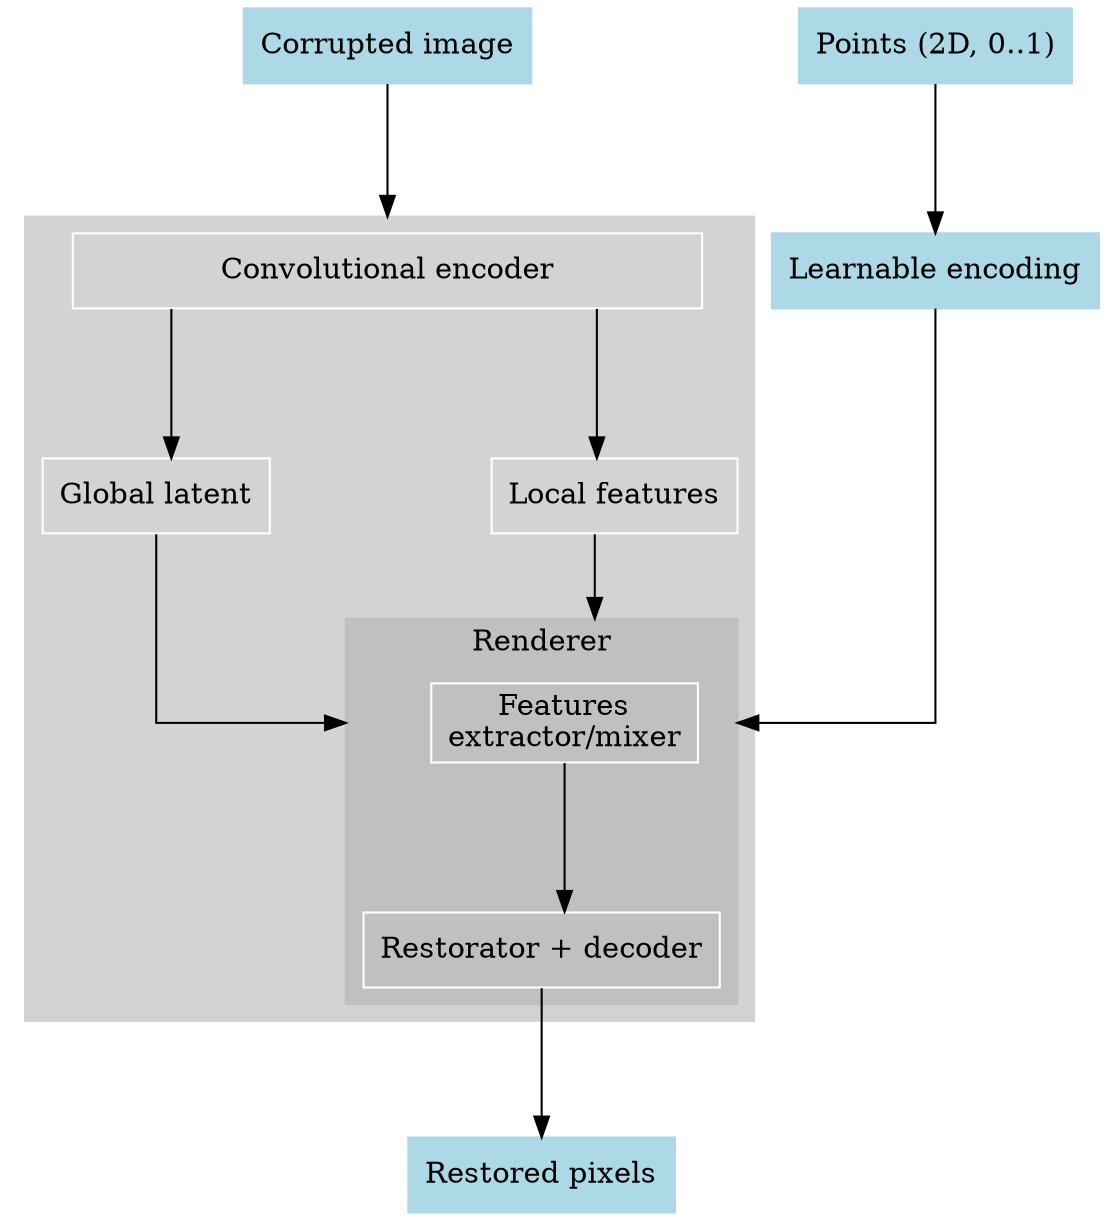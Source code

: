 // Created with https://edotor.net/
digraph FranNet {
    rankdir=TB;
    splines=ortho;
    compound=true;
    ranksep=1;

    node [shape=rectangle, style=filled, color=lightblue];
    edge [arrowhead=normal];
    
    {
        rank=same;
        Input [label="Corrupted image"];
        Points [label="Points (2D, 0..1)"];
    }
    Output [label="Restored pixels"];
    CoordsEnc [label="Learnable encoding"];
    
    subgraph cluster_Encoder {
        style=filled;
        color=lightgrey;
        node [color=white, style=solid];
        
        Encoder [label = "              Convolutional encoder              "];
        Encoder -> LatentVector;
        Encoder -> LocalFeatureMaps;

        LatentVector -> Extractor [lhead=cluster_Renderer];
        LocalFeatureMaps -> Extractor [lhead=cluster_Renderer];
        { rank=same; LatentVector -> dummy ->LocalFeatureMaps [style=invis]; }
        dummy[style=invis]
        
        LatentVector [label="Global latent"];
        LocalFeatureMaps [label="Local features"];
        
        subgraph cluster_Renderer {
            label="Renderer";
            style=filled;
            color=grey;

            node [color=white, style=solid];
            Restorator [label="Restorator + decoder"]
            Extractor [label="Features\nextractor/mixer"]
        }
    }
    
    Input -> Encoder [lhead=cluster_Encoder];
    Points -> CoordsEnc;
    CoordsEnc -> Extractor [lhead=cluster_Renderer];
    Extractor -> Restorator;
    Restorator -> Output;
}
 